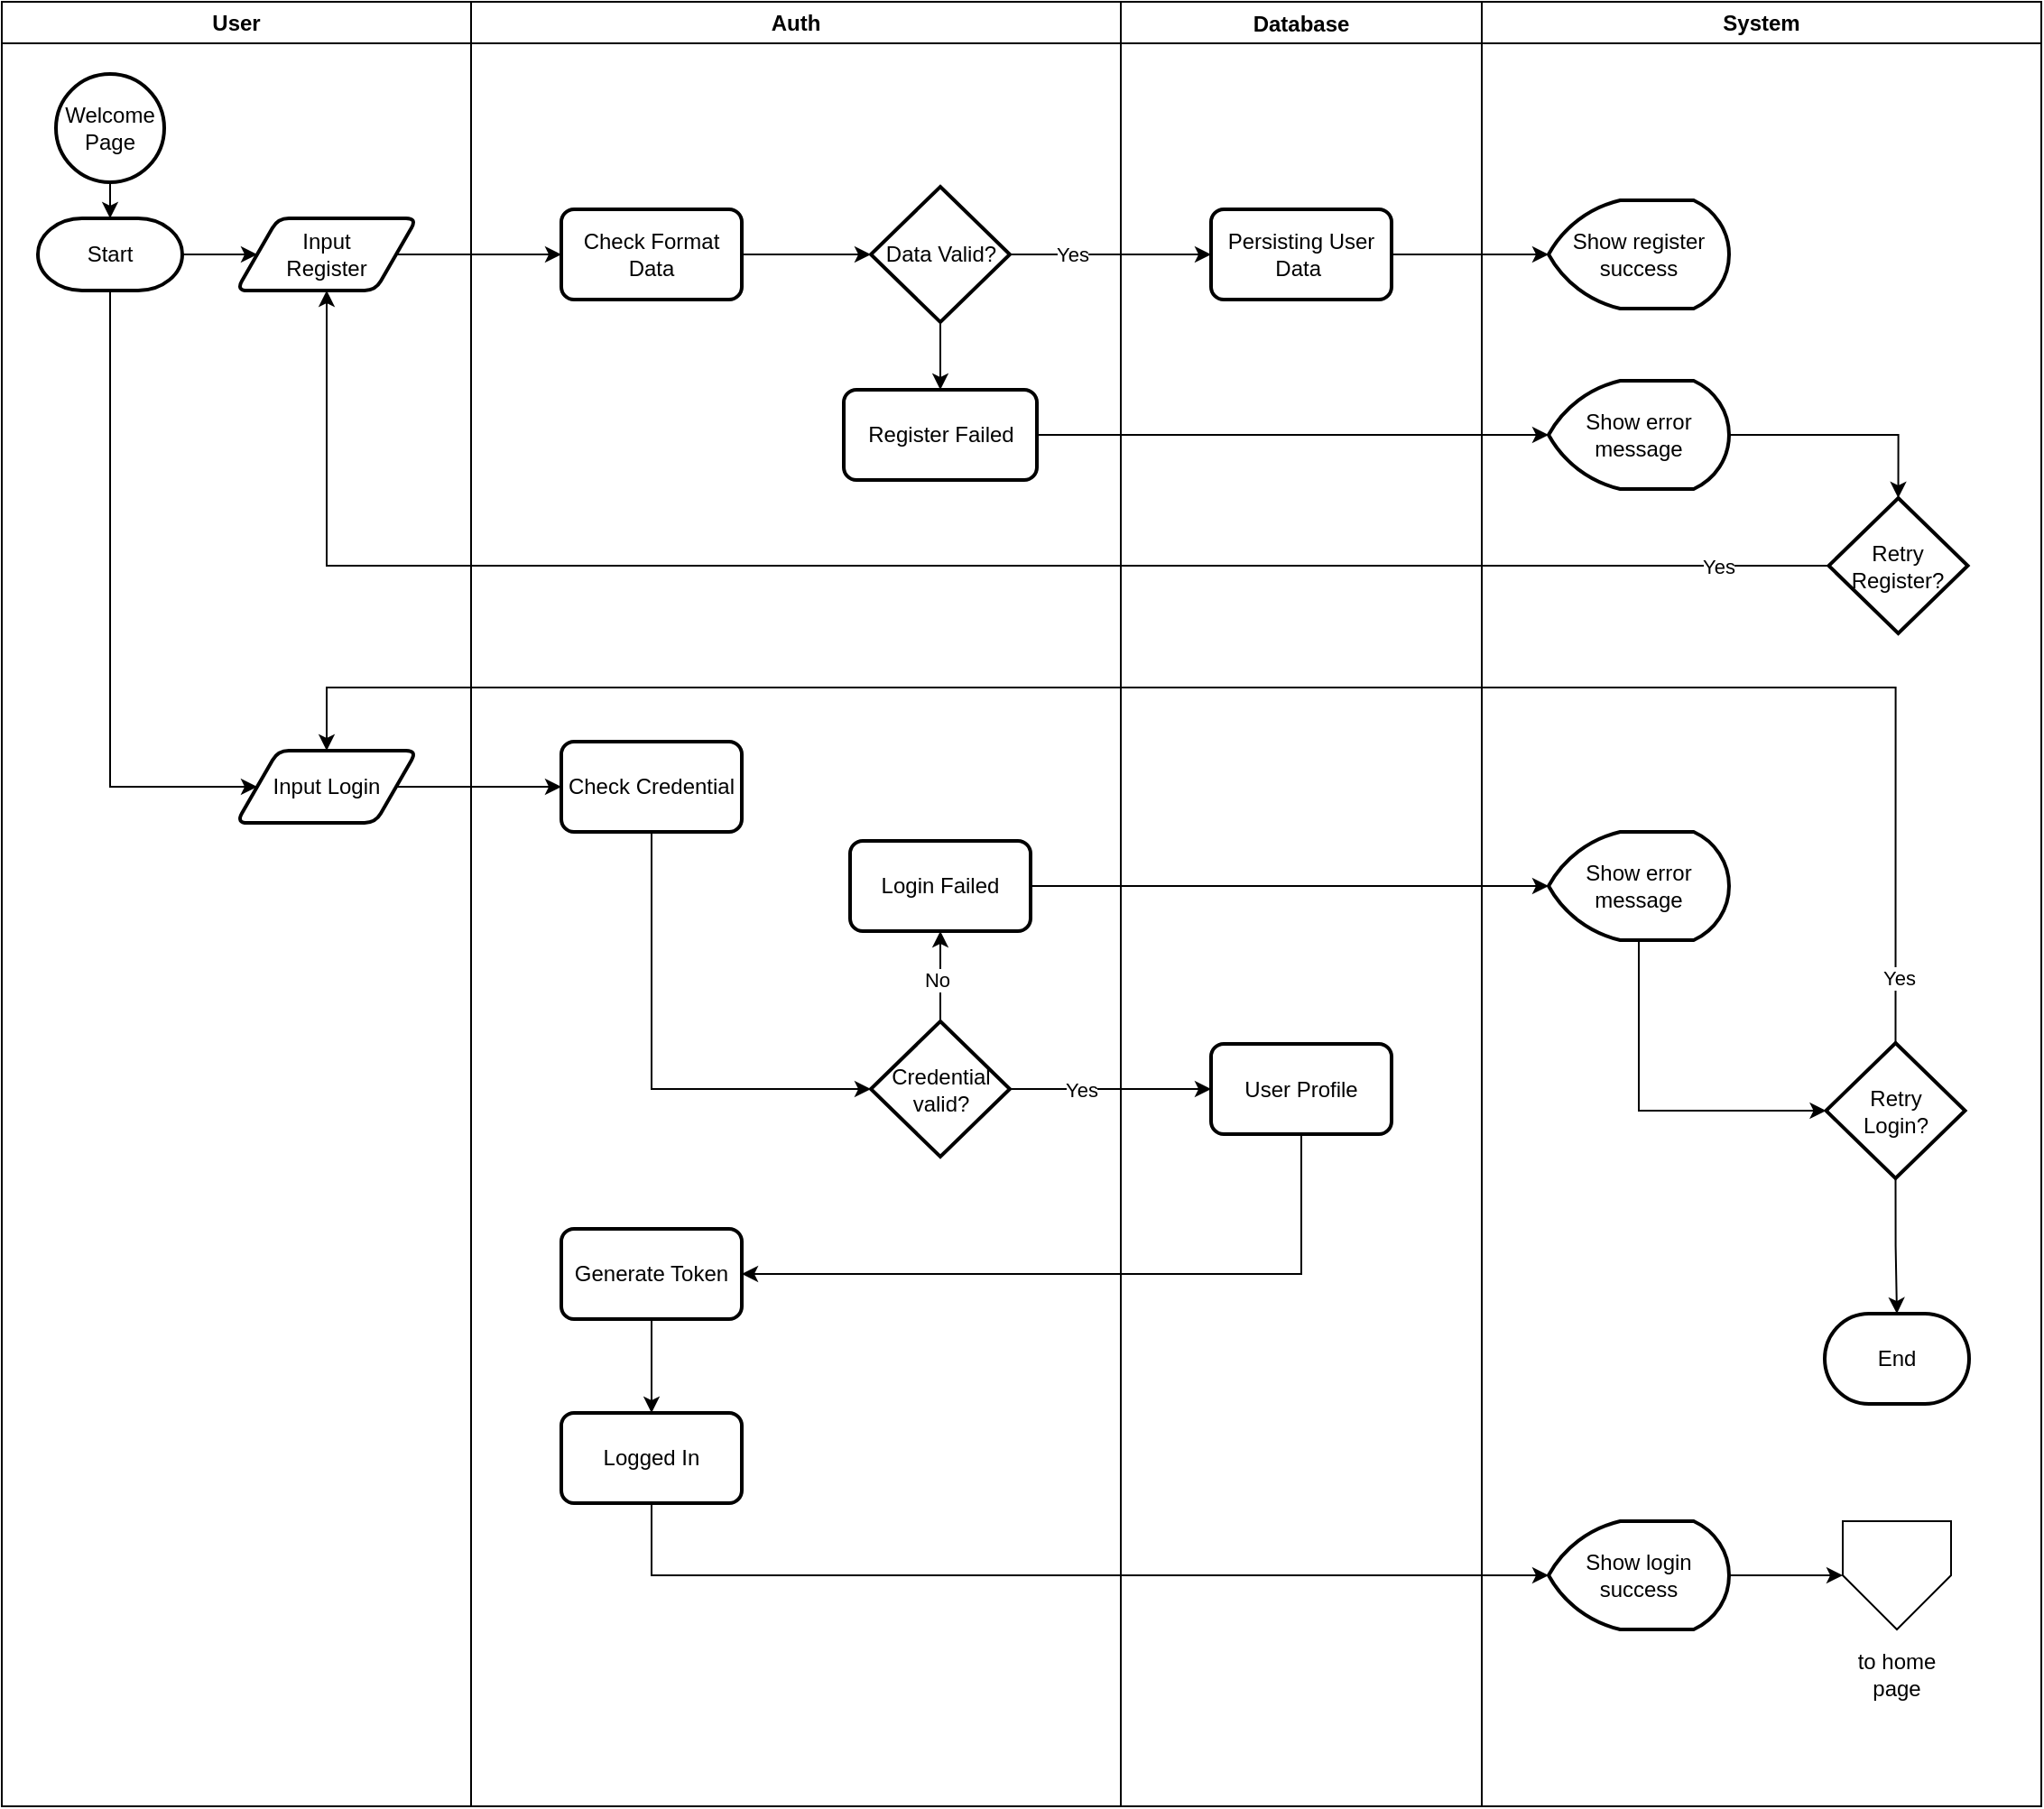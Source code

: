 <mxfile version="26.0.15" pages="2">
  <diagram id="C5RBs43oDa-KdzZeNtuy" name="Users">
    <mxGraphModel dx="1805" dy="852" grid="1" gridSize="10" guides="1" tooltips="1" connect="1" arrows="1" fold="1" page="1" pageScale="1" pageWidth="827" pageHeight="1169" math="0" shadow="0">
      <root>
        <mxCell id="WIyWlLk6GJQsqaUBKTNV-0" />
        <mxCell id="WIyWlLk6GJQsqaUBKTNV-1" parent="WIyWlLk6GJQsqaUBKTNV-0" />
        <mxCell id="IJASuBAqT-sii7Gef456-34" value="Database" style="swimlane;" vertex="1" parent="WIyWlLk6GJQsqaUBKTNV-1">
          <mxGeometry x="640" y="20" width="200" height="1000" as="geometry" />
        </mxCell>
        <mxCell id="IJASuBAqT-sii7Gef456-50" value="Persisting User Data&amp;nbsp;" style="rounded=1;whiteSpace=wrap;html=1;absoluteArcSize=1;arcSize=14;strokeWidth=2;" vertex="1" parent="IJASuBAqT-sii7Gef456-34">
          <mxGeometry x="50" y="115" width="100" height="50" as="geometry" />
        </mxCell>
        <mxCell id="ypqF2_i0VFzySZQqtAtH-0" value="User Profile" style="rounded=1;whiteSpace=wrap;html=1;absoluteArcSize=1;arcSize=14;strokeWidth=2;" vertex="1" parent="IJASuBAqT-sii7Gef456-34">
          <mxGeometry x="50" y="577.5" width="100" height="50" as="geometry" />
        </mxCell>
        <mxCell id="IJASuBAqT-sii7Gef456-7" value="User" style="swimlane;whiteSpace=wrap;html=1;" vertex="1" parent="WIyWlLk6GJQsqaUBKTNV-1">
          <mxGeometry x="20" y="20" width="260" height="1000" as="geometry" />
        </mxCell>
        <mxCell id="IJASuBAqT-sii7Gef456-5" value="Welcome Page" style="strokeWidth=2;html=1;shape=mxgraph.flowchart.start_2;whiteSpace=wrap;" vertex="1" parent="IJASuBAqT-sii7Gef456-7">
          <mxGeometry x="30" y="40" width="60" height="60" as="geometry" />
        </mxCell>
        <mxCell id="IJASuBAqT-sii7Gef456-19" style="edgeStyle=orthogonalEdgeStyle;rounded=0;orthogonalLoop=1;jettySize=auto;html=1;exitX=1;exitY=0.5;exitDx=0;exitDy=0;exitPerimeter=0;entryX=0;entryY=0.5;entryDx=0;entryDy=0;" edge="1" parent="IJASuBAqT-sii7Gef456-7" source="IJASuBAqT-sii7Gef456-3" target="IJASuBAqT-sii7Gef456-6">
          <mxGeometry relative="1" as="geometry" />
        </mxCell>
        <mxCell id="IJASuBAqT-sii7Gef456-71" style="edgeStyle=orthogonalEdgeStyle;rounded=0;orthogonalLoop=1;jettySize=auto;html=1;exitX=0.5;exitY=1;exitDx=0;exitDy=0;exitPerimeter=0;entryX=0;entryY=0.5;entryDx=0;entryDy=0;" edge="1" parent="IJASuBAqT-sii7Gef456-7" source="IJASuBAqT-sii7Gef456-3" target="IJASuBAqT-sii7Gef456-16">
          <mxGeometry relative="1" as="geometry">
            <Array as="points">
              <mxPoint x="60" y="435" />
            </Array>
          </mxGeometry>
        </mxCell>
        <mxCell id="IJASuBAqT-sii7Gef456-3" value="Start" style="strokeWidth=2;html=1;shape=mxgraph.flowchart.terminator;whiteSpace=wrap;" vertex="1" parent="IJASuBAqT-sii7Gef456-7">
          <mxGeometry x="20" y="120" width="80" height="40" as="geometry" />
        </mxCell>
        <mxCell id="IJASuBAqT-sii7Gef456-6" value="Input&lt;div&gt;Register&lt;/div&gt;" style="shape=parallelogram;html=1;strokeWidth=2;perimeter=parallelogramPerimeter;whiteSpace=wrap;rounded=1;arcSize=12;size=0.23;" vertex="1" parent="IJASuBAqT-sii7Gef456-7">
          <mxGeometry x="130" y="120" width="100" height="40" as="geometry" />
        </mxCell>
        <mxCell id="IJASuBAqT-sii7Gef456-17" style="edgeStyle=orthogonalEdgeStyle;rounded=0;orthogonalLoop=1;jettySize=auto;html=1;exitX=0.5;exitY=1;exitDx=0;exitDy=0;exitPerimeter=0;entryX=0.5;entryY=0;entryDx=0;entryDy=0;entryPerimeter=0;" edge="1" parent="IJASuBAqT-sii7Gef456-7" source="IJASuBAqT-sii7Gef456-5" target="IJASuBAqT-sii7Gef456-3">
          <mxGeometry relative="1" as="geometry" />
        </mxCell>
        <mxCell id="IJASuBAqT-sii7Gef456-16" value="Input Login" style="shape=parallelogram;html=1;strokeWidth=2;perimeter=parallelogramPerimeter;whiteSpace=wrap;rounded=1;arcSize=12;size=0.23;" vertex="1" parent="IJASuBAqT-sii7Gef456-7">
          <mxGeometry x="130" y="415" width="100" height="40" as="geometry" />
        </mxCell>
        <mxCell id="IJASuBAqT-sii7Gef456-8" value="Auth" style="swimlane;whiteSpace=wrap;html=1;" vertex="1" parent="WIyWlLk6GJQsqaUBKTNV-1">
          <mxGeometry x="280" y="20" width="360" height="1000" as="geometry" />
        </mxCell>
        <mxCell id="IJASuBAqT-sii7Gef456-46" value="Check Format Data" style="rounded=1;whiteSpace=wrap;html=1;absoluteArcSize=1;arcSize=14;strokeWidth=2;" vertex="1" parent="IJASuBAqT-sii7Gef456-8">
          <mxGeometry x="50" y="115" width="100" height="50" as="geometry" />
        </mxCell>
        <mxCell id="IJASuBAqT-sii7Gef456-48" value="Data Valid?" style="strokeWidth=2;html=1;shape=mxgraph.flowchart.decision;whiteSpace=wrap;" vertex="1" parent="IJASuBAqT-sii7Gef456-8">
          <mxGeometry x="221.5" y="102.5" width="77" height="75" as="geometry" />
        </mxCell>
        <mxCell id="IJASuBAqT-sii7Gef456-49" style="edgeStyle=orthogonalEdgeStyle;rounded=0;orthogonalLoop=1;jettySize=auto;html=1;exitX=1;exitY=0.5;exitDx=0;exitDy=0;entryX=0;entryY=0.5;entryDx=0;entryDy=0;entryPerimeter=0;" edge="1" parent="IJASuBAqT-sii7Gef456-8" source="IJASuBAqT-sii7Gef456-46" target="IJASuBAqT-sii7Gef456-48">
          <mxGeometry relative="1" as="geometry" />
        </mxCell>
        <mxCell id="IJASuBAqT-sii7Gef456-13" value="Check Credential" style="rounded=1;whiteSpace=wrap;html=1;absoluteArcSize=1;arcSize=14;strokeWidth=2;" vertex="1" parent="IJASuBAqT-sii7Gef456-8">
          <mxGeometry x="50" y="410" width="100" height="50" as="geometry" />
        </mxCell>
        <mxCell id="IJASuBAqT-sii7Gef456-15" value="Generate Token" style="rounded=1;whiteSpace=wrap;html=1;absoluteArcSize=1;arcSize=14;strokeWidth=2;" vertex="1" parent="IJASuBAqT-sii7Gef456-8">
          <mxGeometry x="50" y="680" width="100" height="50" as="geometry" />
        </mxCell>
        <mxCell id="IJASuBAqT-sii7Gef456-23" value="Logged In" style="rounded=1;whiteSpace=wrap;html=1;absoluteArcSize=1;arcSize=14;strokeWidth=2;" vertex="1" parent="IJASuBAqT-sii7Gef456-8">
          <mxGeometry x="50" y="782" width="100" height="50" as="geometry" />
        </mxCell>
        <mxCell id="IJASuBAqT-sii7Gef456-14" value="Credential valid?" style="strokeWidth=2;html=1;shape=mxgraph.flowchart.decision;whiteSpace=wrap;" vertex="1" parent="IJASuBAqT-sii7Gef456-8">
          <mxGeometry x="221.5" y="565" width="77" height="75" as="geometry" />
        </mxCell>
        <mxCell id="IJASuBAqT-sii7Gef456-24" style="edgeStyle=orthogonalEdgeStyle;rounded=0;orthogonalLoop=1;jettySize=auto;html=1;exitX=0.5;exitY=1;exitDx=0;exitDy=0;entryX=0.5;entryY=0;entryDx=0;entryDy=0;" edge="1" parent="IJASuBAqT-sii7Gef456-8" source="IJASuBAqT-sii7Gef456-15" target="IJASuBAqT-sii7Gef456-23">
          <mxGeometry relative="1" as="geometry" />
        </mxCell>
        <mxCell id="ypqF2_i0VFzySZQqtAtH-3" style="edgeStyle=orthogonalEdgeStyle;rounded=0;orthogonalLoop=1;jettySize=auto;html=1;exitX=0.5;exitY=1;exitDx=0;exitDy=0;entryX=0;entryY=0.5;entryDx=0;entryDy=0;entryPerimeter=0;" edge="1" parent="IJASuBAqT-sii7Gef456-8" source="IJASuBAqT-sii7Gef456-13" target="IJASuBAqT-sii7Gef456-14">
          <mxGeometry relative="1" as="geometry" />
        </mxCell>
        <mxCell id="IJASuBAqT-sii7Gef456-9" value="System" style="swimlane;whiteSpace=wrap;html=1;" vertex="1" parent="WIyWlLk6GJQsqaUBKTNV-1">
          <mxGeometry x="840" y="20" width="310" height="1000" as="geometry" />
        </mxCell>
        <mxCell id="IJASuBAqT-sii7Gef456-60" value="Show register success" style="strokeWidth=2;html=1;shape=mxgraph.flowchart.display;whiteSpace=wrap;" vertex="1" parent="IJASuBAqT-sii7Gef456-9">
          <mxGeometry x="37" y="110" width="100" height="60" as="geometry" />
        </mxCell>
        <mxCell id="IJASuBAqT-sii7Gef456-64" style="edgeStyle=orthogonalEdgeStyle;rounded=0;orthogonalLoop=1;jettySize=auto;html=1;exitX=1;exitY=0.5;exitDx=0;exitDy=0;exitPerimeter=0;entryX=0.5;entryY=0;entryDx=0;entryDy=0;entryPerimeter=0;" edge="1" parent="IJASuBAqT-sii7Gef456-9" source="IJASuBAqT-sii7Gef456-58" target="IJASuBAqT-sii7Gef456-62">
          <mxGeometry relative="1" as="geometry" />
        </mxCell>
        <mxCell id="IJASuBAqT-sii7Gef456-62" value="Retry&lt;br&gt;Register?" style="strokeWidth=2;html=1;shape=mxgraph.flowchart.decision;whiteSpace=wrap;" vertex="1" parent="IJASuBAqT-sii7Gef456-9">
          <mxGeometry x="192.25" y="275" width="77" height="75" as="geometry" />
        </mxCell>
        <mxCell id="IJASuBAqT-sii7Gef456-70" style="edgeStyle=orthogonalEdgeStyle;rounded=0;orthogonalLoop=1;jettySize=auto;html=1;exitX=1;exitY=0.5;exitDx=0;exitDy=0;exitPerimeter=0;entryX=0;entryY=0.5;entryDx=0;entryDy=0;" edge="1" parent="IJASuBAqT-sii7Gef456-9" source="IJASuBAqT-sii7Gef456-32" target="IJASuBAqT-sii7Gef456-69">
          <mxGeometry relative="1" as="geometry" />
        </mxCell>
        <mxCell id="IJASuBAqT-sii7Gef456-32" value="Show login success" style="strokeWidth=2;html=1;shape=mxgraph.flowchart.display;whiteSpace=wrap;" vertex="1" parent="IJASuBAqT-sii7Gef456-9">
          <mxGeometry x="37" y="842" width="100" height="60" as="geometry" />
        </mxCell>
        <mxCell id="IJASuBAqT-sii7Gef456-38" value="Retry&lt;br&gt;Login?" style="strokeWidth=2;html=1;shape=mxgraph.flowchart.decision;whiteSpace=wrap;" vertex="1" parent="IJASuBAqT-sii7Gef456-9">
          <mxGeometry x="190.75" y="577" width="77" height="75" as="geometry" />
        </mxCell>
        <mxCell id="IJASuBAqT-sii7Gef456-69" value="" style="verticalLabelPosition=bottom;verticalAlign=top;html=1;shape=offPageConnector;rounded=0;size=0.5;" vertex="1" parent="IJASuBAqT-sii7Gef456-9">
          <mxGeometry x="200" y="842" width="60" height="60" as="geometry" />
        </mxCell>
        <mxCell id="IJASuBAqT-sii7Gef456-37" value="to home page" style="text;html=1;align=center;verticalAlign=middle;whiteSpace=wrap;rounded=0;" vertex="1" parent="IJASuBAqT-sii7Gef456-9">
          <mxGeometry x="200" y="912" width="60" height="30" as="geometry" />
        </mxCell>
        <mxCell id="IJASuBAqT-sii7Gef456-52" value="Register Failed" style="rounded=1;whiteSpace=wrap;html=1;absoluteArcSize=1;arcSize=14;strokeWidth=2;" vertex="1" parent="IJASuBAqT-sii7Gef456-9">
          <mxGeometry x="-353.5" y="215" width="107" height="50" as="geometry" />
        </mxCell>
        <mxCell id="IJASuBAqT-sii7Gef456-59" style="edgeStyle=orthogonalEdgeStyle;rounded=0;orthogonalLoop=1;jettySize=auto;html=1;exitX=1;exitY=0.5;exitDx=0;exitDy=0;entryX=0;entryY=0.5;entryDx=0;entryDy=0;entryPerimeter=0;" edge="1" parent="IJASuBAqT-sii7Gef456-9" source="IJASuBAqT-sii7Gef456-52" target="IJASuBAqT-sii7Gef456-58">
          <mxGeometry relative="1" as="geometry" />
        </mxCell>
        <mxCell id="IJASuBAqT-sii7Gef456-58" value="Show error message" style="strokeWidth=2;html=1;shape=mxgraph.flowchart.display;whiteSpace=wrap;" vertex="1" parent="IJASuBAqT-sii7Gef456-9">
          <mxGeometry x="37" y="210" width="100" height="60" as="geometry" />
        </mxCell>
        <mxCell id="IJASuBAqT-sii7Gef456-81" value="End" style="strokeWidth=2;html=1;shape=mxgraph.flowchart.terminator;whiteSpace=wrap;" vertex="1" parent="IJASuBAqT-sii7Gef456-9">
          <mxGeometry x="190" y="727" width="80" height="50" as="geometry" />
        </mxCell>
        <mxCell id="IJASuBAqT-sii7Gef456-82" style="edgeStyle=orthogonalEdgeStyle;rounded=0;orthogonalLoop=1;jettySize=auto;html=1;exitX=0.5;exitY=1;exitDx=0;exitDy=0;exitPerimeter=0;entryX=0.5;entryY=0;entryDx=0;entryDy=0;entryPerimeter=0;" edge="1" parent="IJASuBAqT-sii7Gef456-9" source="IJASuBAqT-sii7Gef456-38" target="IJASuBAqT-sii7Gef456-81">
          <mxGeometry relative="1" as="geometry" />
        </mxCell>
        <mxCell id="ypqF2_i0VFzySZQqtAtH-5" style="edgeStyle=orthogonalEdgeStyle;rounded=0;orthogonalLoop=1;jettySize=auto;html=1;exitX=0.5;exitY=1;exitDx=0;exitDy=0;exitPerimeter=0;entryX=0;entryY=0.5;entryDx=0;entryDy=0;entryPerimeter=0;" edge="1" parent="IJASuBAqT-sii7Gef456-9" source="IJASuBAqT-sii7Gef456-30" target="IJASuBAqT-sii7Gef456-38">
          <mxGeometry relative="1" as="geometry" />
        </mxCell>
        <mxCell id="IJASuBAqT-sii7Gef456-25" value="Login Failed" style="rounded=1;whiteSpace=wrap;html=1;absoluteArcSize=1;arcSize=14;strokeWidth=2;" vertex="1" parent="IJASuBAqT-sii7Gef456-9">
          <mxGeometry x="-350" y="465" width="100" height="50" as="geometry" />
        </mxCell>
        <mxCell id="IJASuBAqT-sii7Gef456-31" style="edgeStyle=orthogonalEdgeStyle;rounded=0;orthogonalLoop=1;jettySize=auto;html=1;exitX=1;exitY=0.5;exitDx=0;exitDy=0;entryX=0;entryY=0.5;entryDx=0;entryDy=0;entryPerimeter=0;" edge="1" parent="IJASuBAqT-sii7Gef456-9" source="IJASuBAqT-sii7Gef456-25" target="IJASuBAqT-sii7Gef456-30">
          <mxGeometry relative="1" as="geometry" />
        </mxCell>
        <mxCell id="IJASuBAqT-sii7Gef456-30" value="Show error message" style="strokeWidth=2;html=1;shape=mxgraph.flowchart.display;whiteSpace=wrap;" vertex="1" parent="IJASuBAqT-sii7Gef456-9">
          <mxGeometry x="37" y="460" width="100" height="60" as="geometry" />
        </mxCell>
        <mxCell id="IJASuBAqT-sii7Gef456-47" style="edgeStyle=orthogonalEdgeStyle;rounded=0;orthogonalLoop=1;jettySize=auto;html=1;exitX=1;exitY=0.5;exitDx=0;exitDy=0;entryX=0;entryY=0.5;entryDx=0;entryDy=0;" edge="1" parent="WIyWlLk6GJQsqaUBKTNV-1" source="IJASuBAqT-sii7Gef456-6" target="IJASuBAqT-sii7Gef456-46">
          <mxGeometry relative="1" as="geometry" />
        </mxCell>
        <mxCell id="IJASuBAqT-sii7Gef456-51" style="edgeStyle=orthogonalEdgeStyle;rounded=0;orthogonalLoop=1;jettySize=auto;html=1;exitX=1;exitY=0.5;exitDx=0;exitDy=0;exitPerimeter=0;entryX=0;entryY=0.5;entryDx=0;entryDy=0;" edge="1" parent="WIyWlLk6GJQsqaUBKTNV-1" source="IJASuBAqT-sii7Gef456-48" target="IJASuBAqT-sii7Gef456-50">
          <mxGeometry relative="1" as="geometry" />
        </mxCell>
        <mxCell id="IJASuBAqT-sii7Gef456-53" value="Yes" style="edgeLabel;html=1;align=center;verticalAlign=middle;resizable=0;points=[];" vertex="1" connectable="0" parent="IJASuBAqT-sii7Gef456-51">
          <mxGeometry x="-0.388" relative="1" as="geometry">
            <mxPoint as="offset" />
          </mxGeometry>
        </mxCell>
        <mxCell id="IJASuBAqT-sii7Gef456-61" style="edgeStyle=orthogonalEdgeStyle;rounded=0;orthogonalLoop=1;jettySize=auto;html=1;exitX=1;exitY=0.5;exitDx=0;exitDy=0;entryX=0;entryY=0.5;entryDx=0;entryDy=0;entryPerimeter=0;" edge="1" parent="WIyWlLk6GJQsqaUBKTNV-1" source="IJASuBAqT-sii7Gef456-50" target="IJASuBAqT-sii7Gef456-60">
          <mxGeometry relative="1" as="geometry" />
        </mxCell>
        <mxCell id="IJASuBAqT-sii7Gef456-68" style="edgeStyle=orthogonalEdgeStyle;rounded=0;orthogonalLoop=1;jettySize=auto;html=1;exitX=0;exitY=0.5;exitDx=0;exitDy=0;exitPerimeter=0;entryX=0.5;entryY=1;entryDx=0;entryDy=0;" edge="1" parent="WIyWlLk6GJQsqaUBKTNV-1" source="IJASuBAqT-sii7Gef456-62" target="IJASuBAqT-sii7Gef456-6">
          <mxGeometry relative="1" as="geometry" />
        </mxCell>
        <mxCell id="IJASuBAqT-sii7Gef456-74" value="Yes" style="edgeLabel;html=1;align=center;verticalAlign=middle;resizable=0;points=[];" vertex="1" connectable="0" parent="IJASuBAqT-sii7Gef456-68">
          <mxGeometry x="-0.875" relative="1" as="geometry">
            <mxPoint as="offset" />
          </mxGeometry>
        </mxCell>
        <mxCell id="IJASuBAqT-sii7Gef456-20" style="edgeStyle=orthogonalEdgeStyle;rounded=0;orthogonalLoop=1;jettySize=auto;html=1;exitX=1;exitY=0.5;exitDx=0;exitDy=0;entryX=0;entryY=0.5;entryDx=0;entryDy=0;" edge="1" parent="WIyWlLk6GJQsqaUBKTNV-1" source="IJASuBAqT-sii7Gef456-16" target="IJASuBAqT-sii7Gef456-13">
          <mxGeometry relative="1" as="geometry" />
        </mxCell>
        <mxCell id="IJASuBAqT-sii7Gef456-33" style="edgeStyle=orthogonalEdgeStyle;rounded=0;orthogonalLoop=1;jettySize=auto;html=1;exitX=0.5;exitY=1;exitDx=0;exitDy=0;entryX=0;entryY=0.5;entryDx=0;entryDy=0;entryPerimeter=0;" edge="1" parent="WIyWlLk6GJQsqaUBKTNV-1" source="IJASuBAqT-sii7Gef456-23" target="IJASuBAqT-sii7Gef456-32">
          <mxGeometry relative="1" as="geometry" />
        </mxCell>
        <mxCell id="IJASuBAqT-sii7Gef456-72" style="edgeStyle=orthogonalEdgeStyle;rounded=0;orthogonalLoop=1;jettySize=auto;html=1;exitX=0.5;exitY=0;exitDx=0;exitDy=0;exitPerimeter=0;entryX=0.5;entryY=0;entryDx=0;entryDy=0;" edge="1" parent="WIyWlLk6GJQsqaUBKTNV-1" source="IJASuBAqT-sii7Gef456-38" target="IJASuBAqT-sii7Gef456-16">
          <mxGeometry relative="1" as="geometry">
            <Array as="points">
              <mxPoint x="1069" y="400" />
              <mxPoint x="200" y="400" />
            </Array>
          </mxGeometry>
        </mxCell>
        <mxCell id="IJASuBAqT-sii7Gef456-73" value="Yes" style="edgeLabel;html=1;align=center;verticalAlign=middle;resizable=0;points=[];" vertex="1" connectable="0" parent="IJASuBAqT-sii7Gef456-72">
          <mxGeometry x="-0.935" y="-1" relative="1" as="geometry">
            <mxPoint as="offset" />
          </mxGeometry>
        </mxCell>
        <mxCell id="IJASuBAqT-sii7Gef456-57" style="edgeStyle=orthogonalEdgeStyle;rounded=0;orthogonalLoop=1;jettySize=auto;html=1;exitX=0.5;exitY=1;exitDx=0;exitDy=0;exitPerimeter=0;entryX=0.5;entryY=0;entryDx=0;entryDy=0;" edge="1" parent="WIyWlLk6GJQsqaUBKTNV-1" source="IJASuBAqT-sii7Gef456-48" target="IJASuBAqT-sii7Gef456-52">
          <mxGeometry relative="1" as="geometry" />
        </mxCell>
        <mxCell id="ypqF2_i0VFzySZQqtAtH-6" style="edgeStyle=orthogonalEdgeStyle;rounded=0;orthogonalLoop=1;jettySize=auto;html=1;exitX=0.5;exitY=0;exitDx=0;exitDy=0;exitPerimeter=0;entryX=0.5;entryY=1;entryDx=0;entryDy=0;" edge="1" parent="WIyWlLk6GJQsqaUBKTNV-1" source="IJASuBAqT-sii7Gef456-14" target="IJASuBAqT-sii7Gef456-25">
          <mxGeometry relative="1" as="geometry" />
        </mxCell>
        <mxCell id="ypqF2_i0VFzySZQqtAtH-7" value="No" style="edgeLabel;html=1;align=center;verticalAlign=middle;resizable=0;points=[];" vertex="1" connectable="0" parent="ypqF2_i0VFzySZQqtAtH-6">
          <mxGeometry x="-0.059" y="2" relative="1" as="geometry">
            <mxPoint as="offset" />
          </mxGeometry>
        </mxCell>
        <mxCell id="ypqF2_i0VFzySZQqtAtH-8" style="edgeStyle=orthogonalEdgeStyle;rounded=0;orthogonalLoop=1;jettySize=auto;html=1;exitX=1;exitY=0.5;exitDx=0;exitDy=0;exitPerimeter=0;entryX=0;entryY=0.5;entryDx=0;entryDy=0;" edge="1" parent="WIyWlLk6GJQsqaUBKTNV-1" source="IJASuBAqT-sii7Gef456-14" target="ypqF2_i0VFzySZQqtAtH-0">
          <mxGeometry relative="1" as="geometry" />
        </mxCell>
        <mxCell id="ypqF2_i0VFzySZQqtAtH-9" value="Yes" style="edgeLabel;html=1;align=center;verticalAlign=middle;resizable=0;points=[];" vertex="1" connectable="0" parent="ypqF2_i0VFzySZQqtAtH-8">
          <mxGeometry x="-0.292" relative="1" as="geometry">
            <mxPoint as="offset" />
          </mxGeometry>
        </mxCell>
        <mxCell id="ypqF2_i0VFzySZQqtAtH-10" style="edgeStyle=orthogonalEdgeStyle;rounded=0;orthogonalLoop=1;jettySize=auto;html=1;exitX=0.5;exitY=1;exitDx=0;exitDy=0;entryX=1;entryY=0.5;entryDx=0;entryDy=0;" edge="1" parent="WIyWlLk6GJQsqaUBKTNV-1" source="ypqF2_i0VFzySZQqtAtH-0" target="IJASuBAqT-sii7Gef456-15">
          <mxGeometry relative="1" as="geometry" />
        </mxCell>
      </root>
    </mxGraphModel>
  </diagram>
  <diagram id="zrLRdbO02RrdYoaZa47U" name="Page-2">
    <mxGraphModel grid="1" page="1" gridSize="10" guides="1" tooltips="1" connect="1" arrows="1" fold="1" pageScale="1" pageWidth="1654" pageHeight="1169" math="0" shadow="0">
      <root>
        <mxCell id="0" />
        <mxCell id="1" parent="0" />
      </root>
    </mxGraphModel>
  </diagram>
</mxfile>
